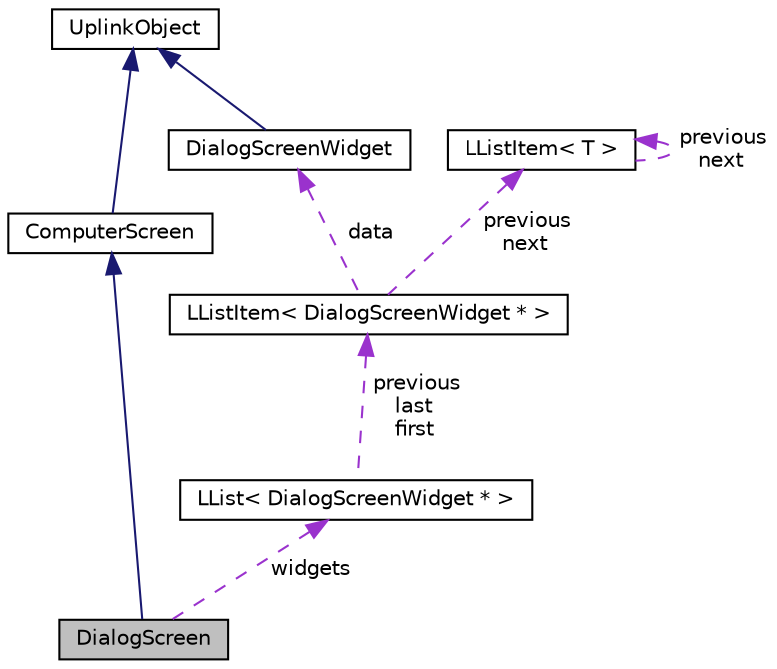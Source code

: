 digraph "DialogScreen"
{
 // LATEX_PDF_SIZE
  edge [fontname="Helvetica",fontsize="10",labelfontname="Helvetica",labelfontsize="10"];
  node [fontname="Helvetica",fontsize="10",shape=record];
  Node1 [label="DialogScreen",height=0.2,width=0.4,color="black", fillcolor="grey75", style="filled", fontcolor="black",tooltip=" "];
  Node2 -> Node1 [dir="back",color="midnightblue",fontsize="10",style="solid"];
  Node2 [label="ComputerScreen",height=0.2,width=0.4,color="black", fillcolor="white", style="filled",URL="$classComputerScreen.html",tooltip=" "];
  Node3 -> Node2 [dir="back",color="midnightblue",fontsize="10",style="solid"];
  Node3 [label="UplinkObject",height=0.2,width=0.4,color="black", fillcolor="white", style="filled",URL="$classUplinkObject.html",tooltip="UplinkObject base class."];
  Node4 -> Node1 [dir="back",color="darkorchid3",fontsize="10",style="dashed",label=" widgets" ];
  Node4 [label="LList\< DialogScreenWidget * \>",height=0.2,width=0.4,color="black", fillcolor="white", style="filled",URL="$classLList.html",tooltip=" "];
  Node5 -> Node4 [dir="back",color="darkorchid3",fontsize="10",style="dashed",label=" previous\nlast\nfirst" ];
  Node5 [label="LListItem\< DialogScreenWidget * \>",height=0.2,width=0.4,color="black", fillcolor="white", style="filled",URL="$classLListItem.html",tooltip=" "];
  Node6 -> Node5 [dir="back",color="darkorchid3",fontsize="10",style="dashed",label=" data" ];
  Node6 [label="DialogScreenWidget",height=0.2,width=0.4,color="black", fillcolor="white", style="filled",URL="$classDialogScreenWidget.html",tooltip=" "];
  Node3 -> Node6 [dir="back",color="midnightblue",fontsize="10",style="solid"];
  Node7 -> Node5 [dir="back",color="darkorchid3",fontsize="10",style="dashed",label=" previous\nnext" ];
  Node7 [label="LListItem\< T \>",height=0.2,width=0.4,color="black", fillcolor="white", style="filled",URL="$classLListItem.html",tooltip=" "];
  Node7 -> Node7 [dir="back",color="darkorchid3",fontsize="10",style="dashed",label=" previous\nnext" ];
}
